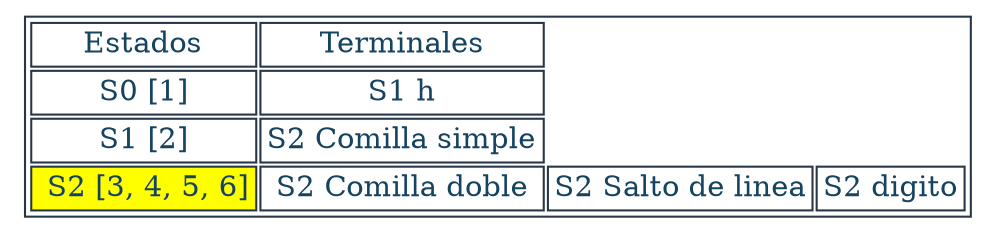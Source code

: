 digraph T {
aHtmlTable [
   shape=plaintext
   color="#283747" fontcolor="#154360" label=<

   <table border='1' cellborder='1'>
   <tr>
      <td>Estados</td>
      <td>Terminales</td>
   </tr><tr><td>S0 [1]</td><td>S1 h</td></tr><tr><td>S1 [2]</td><td>S2 Comilla simple</td></tr><tr><td bgcolor="yellow"> S2 [3, 4, 5, 6]</td><td>S2 Comilla doble</td><td>S2 Salto de linea</td><td>S2 digito</td></tr></table>

   >]; 

}